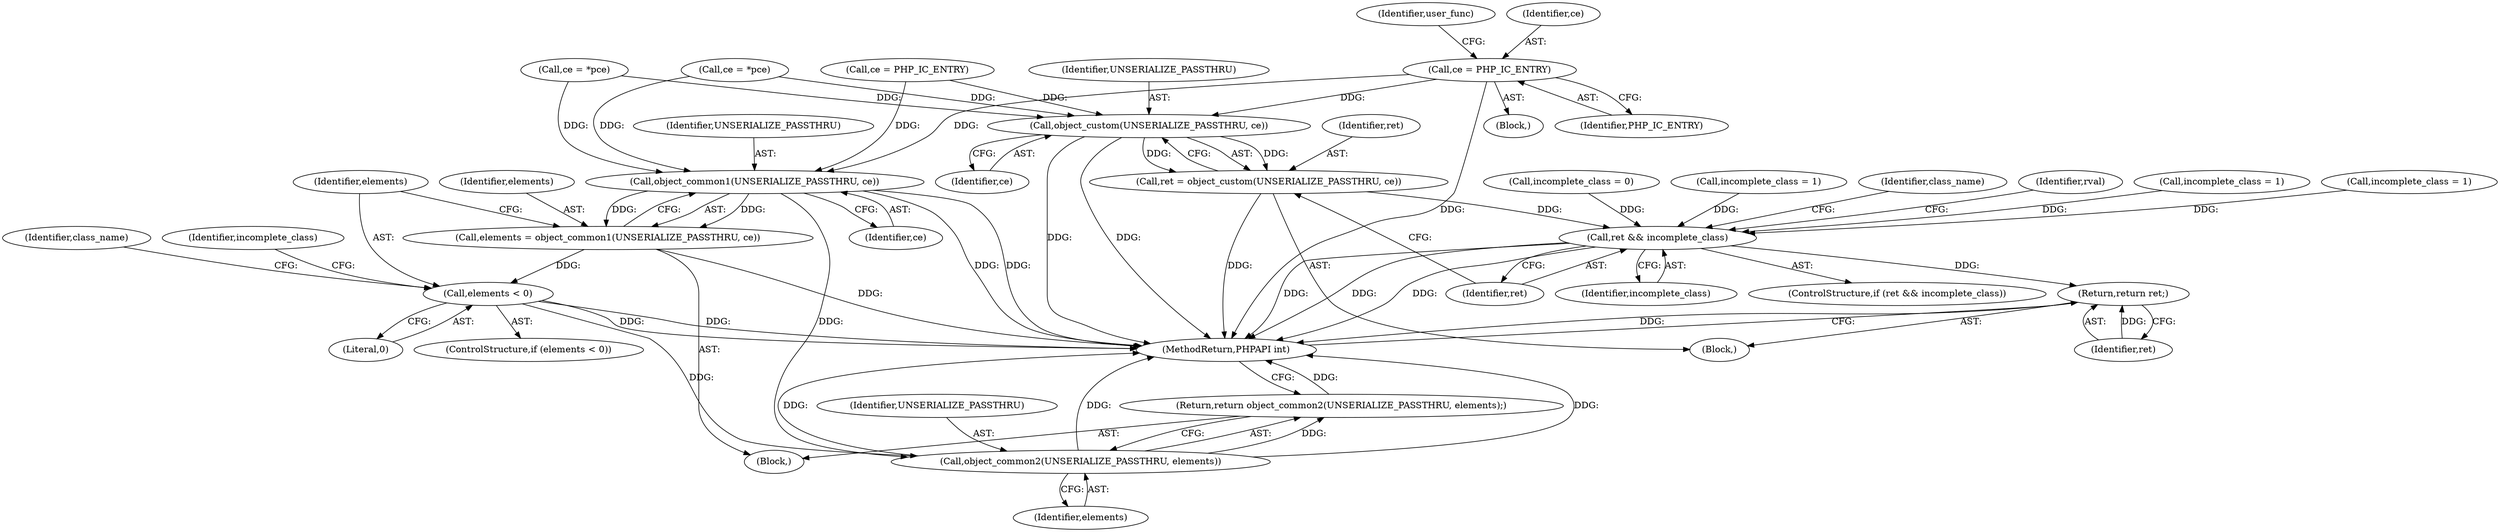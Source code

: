 digraph "0_php-src_16b3003ffc6393e250f069aa28a78dc5a2c064b2_0@pointer" {
"1000673" [label="(Call,ce = PHP_IC_ENTRY)"];
"1000737" [label="(Call,object_custom(UNSERIALIZE_PASSTHRU, ce))"];
"1000735" [label="(Call,ret = object_custom(UNSERIALIZE_PASSTHRU, ce))"];
"1000741" [label="(Call,ret && incomplete_class)"];
"1000752" [label="(Return,return ret;)"];
"1000756" [label="(Call,object_common1(UNSERIALIZE_PASSTHRU, ce))"];
"1000754" [label="(Call,elements = object_common1(UNSERIALIZE_PASSTHRU, ce))"];
"1000760" [label="(Call,elements < 0)"];
"1000779" [label="(Call,object_common2(UNSERIALIZE_PASSTHRU, elements))"];
"1000778" [label="(Return,return object_common2(UNSERIALIZE_PASSTHRU, elements);)"];
"1002423" [label="(MethodReturn,PHPAPI int)"];
"1000458" [label="(Call,incomplete_class = 0)"];
"1000760" [label="(Call,elements < 0)"];
"1000755" [label="(Identifier,elements)"];
"1000678" [label="(Identifier,user_func)"];
"1000708" [label="(Call,incomplete_class = 1)"];
"1000652" [label="(Block,)"];
"1000741" [label="(Call,ret && incomplete_class)"];
"1000752" [label="(Return,return ret;)"];
"1000751" [label="(Identifier,class_name)"];
"1000779" [label="(Call,object_common2(UNSERIALIZE_PASSTHRU, elements))"];
"1000765" [label="(Identifier,class_name)"];
"1000780" [label="(Identifier,UNSERIALIZE_PASSTHRU)"];
"1000448" [label="(Block,)"];
"1000753" [label="(Identifier,ret)"];
"1000737" [label="(Call,object_custom(UNSERIALIZE_PASSTHRU, ce))"];
"1000762" [label="(Literal,0)"];
"1000754" [label="(Call,elements = object_common1(UNSERIALIZE_PASSTHRU, ce))"];
"1000626" [label="(Call,ce = PHP_IC_ENTRY)"];
"1000747" [label="(Identifier,rval)"];
"1000674" [label="(Identifier,ce)"];
"1000761" [label="(Identifier,elements)"];
"1000673" [label="(Call,ce = PHP_IC_ENTRY)"];
"1000756" [label="(Call,object_common1(UNSERIALIZE_PASSTHRU, ce))"];
"1000742" [label="(Identifier,ret)"];
"1000757" [label="(Identifier,UNSERIALIZE_PASSTHRU)"];
"1000623" [label="(Call,incomplete_class = 1)"];
"1000769" [label="(Identifier,incomplete_class)"];
"1000759" [label="(ControlStructure,if (elements < 0))"];
"1000735" [label="(Call,ret = object_custom(UNSERIALIZE_PASSTHRU, ce))"];
"1000778" [label="(Return,return object_common2(UNSERIALIZE_PASSTHRU, elements);)"];
"1000736" [label="(Identifier,ret)"];
"1000738" [label="(Identifier,UNSERIALIZE_PASSTHRU)"];
"1000670" [label="(Call,incomplete_class = 1)"];
"1000675" [label="(Identifier,PHP_IC_ENTRY)"];
"1000715" [label="(Call,ce = *pce)"];
"1000743" [label="(Identifier,incomplete_class)"];
"1000781" [label="(Identifier,elements)"];
"1000758" [label="(Identifier,ce)"];
"1000739" [label="(Identifier,ce)"];
"1000740" [label="(ControlStructure,if (ret && incomplete_class))"];
"1000733" [label="(Block,)"];
"1000594" [label="(Call,ce = *pce)"];
"1000673" -> "1000652"  [label="AST: "];
"1000673" -> "1000675"  [label="CFG: "];
"1000674" -> "1000673"  [label="AST: "];
"1000675" -> "1000673"  [label="AST: "];
"1000678" -> "1000673"  [label="CFG: "];
"1000673" -> "1002423"  [label="DDG: "];
"1000673" -> "1000737"  [label="DDG: "];
"1000673" -> "1000756"  [label="DDG: "];
"1000737" -> "1000735"  [label="AST: "];
"1000737" -> "1000739"  [label="CFG: "];
"1000738" -> "1000737"  [label="AST: "];
"1000739" -> "1000737"  [label="AST: "];
"1000735" -> "1000737"  [label="CFG: "];
"1000737" -> "1002423"  [label="DDG: "];
"1000737" -> "1002423"  [label="DDG: "];
"1000737" -> "1000735"  [label="DDG: "];
"1000737" -> "1000735"  [label="DDG: "];
"1000715" -> "1000737"  [label="DDG: "];
"1000594" -> "1000737"  [label="DDG: "];
"1000626" -> "1000737"  [label="DDG: "];
"1000735" -> "1000733"  [label="AST: "];
"1000736" -> "1000735"  [label="AST: "];
"1000742" -> "1000735"  [label="CFG: "];
"1000735" -> "1002423"  [label="DDG: "];
"1000735" -> "1000741"  [label="DDG: "];
"1000741" -> "1000740"  [label="AST: "];
"1000741" -> "1000742"  [label="CFG: "];
"1000741" -> "1000743"  [label="CFG: "];
"1000742" -> "1000741"  [label="AST: "];
"1000743" -> "1000741"  [label="AST: "];
"1000747" -> "1000741"  [label="CFG: "];
"1000751" -> "1000741"  [label="CFG: "];
"1000741" -> "1002423"  [label="DDG: "];
"1000741" -> "1002423"  [label="DDG: "];
"1000741" -> "1002423"  [label="DDG: "];
"1000708" -> "1000741"  [label="DDG: "];
"1000458" -> "1000741"  [label="DDG: "];
"1000623" -> "1000741"  [label="DDG: "];
"1000670" -> "1000741"  [label="DDG: "];
"1000741" -> "1000752"  [label="DDG: "];
"1000752" -> "1000733"  [label="AST: "];
"1000752" -> "1000753"  [label="CFG: "];
"1000753" -> "1000752"  [label="AST: "];
"1002423" -> "1000752"  [label="CFG: "];
"1000752" -> "1002423"  [label="DDG: "];
"1000753" -> "1000752"  [label="DDG: "];
"1000756" -> "1000754"  [label="AST: "];
"1000756" -> "1000758"  [label="CFG: "];
"1000757" -> "1000756"  [label="AST: "];
"1000758" -> "1000756"  [label="AST: "];
"1000754" -> "1000756"  [label="CFG: "];
"1000756" -> "1002423"  [label="DDG: "];
"1000756" -> "1002423"  [label="DDG: "];
"1000756" -> "1000754"  [label="DDG: "];
"1000756" -> "1000754"  [label="DDG: "];
"1000715" -> "1000756"  [label="DDG: "];
"1000594" -> "1000756"  [label="DDG: "];
"1000626" -> "1000756"  [label="DDG: "];
"1000756" -> "1000779"  [label="DDG: "];
"1000754" -> "1000448"  [label="AST: "];
"1000755" -> "1000754"  [label="AST: "];
"1000761" -> "1000754"  [label="CFG: "];
"1000754" -> "1002423"  [label="DDG: "];
"1000754" -> "1000760"  [label="DDG: "];
"1000760" -> "1000759"  [label="AST: "];
"1000760" -> "1000762"  [label="CFG: "];
"1000761" -> "1000760"  [label="AST: "];
"1000762" -> "1000760"  [label="AST: "];
"1000765" -> "1000760"  [label="CFG: "];
"1000769" -> "1000760"  [label="CFG: "];
"1000760" -> "1002423"  [label="DDG: "];
"1000760" -> "1002423"  [label="DDG: "];
"1000760" -> "1000779"  [label="DDG: "];
"1000779" -> "1000778"  [label="AST: "];
"1000779" -> "1000781"  [label="CFG: "];
"1000780" -> "1000779"  [label="AST: "];
"1000781" -> "1000779"  [label="AST: "];
"1000778" -> "1000779"  [label="CFG: "];
"1000779" -> "1002423"  [label="DDG: "];
"1000779" -> "1002423"  [label="DDG: "];
"1000779" -> "1002423"  [label="DDG: "];
"1000779" -> "1000778"  [label="DDG: "];
"1000778" -> "1000448"  [label="AST: "];
"1002423" -> "1000778"  [label="CFG: "];
"1000778" -> "1002423"  [label="DDG: "];
}
